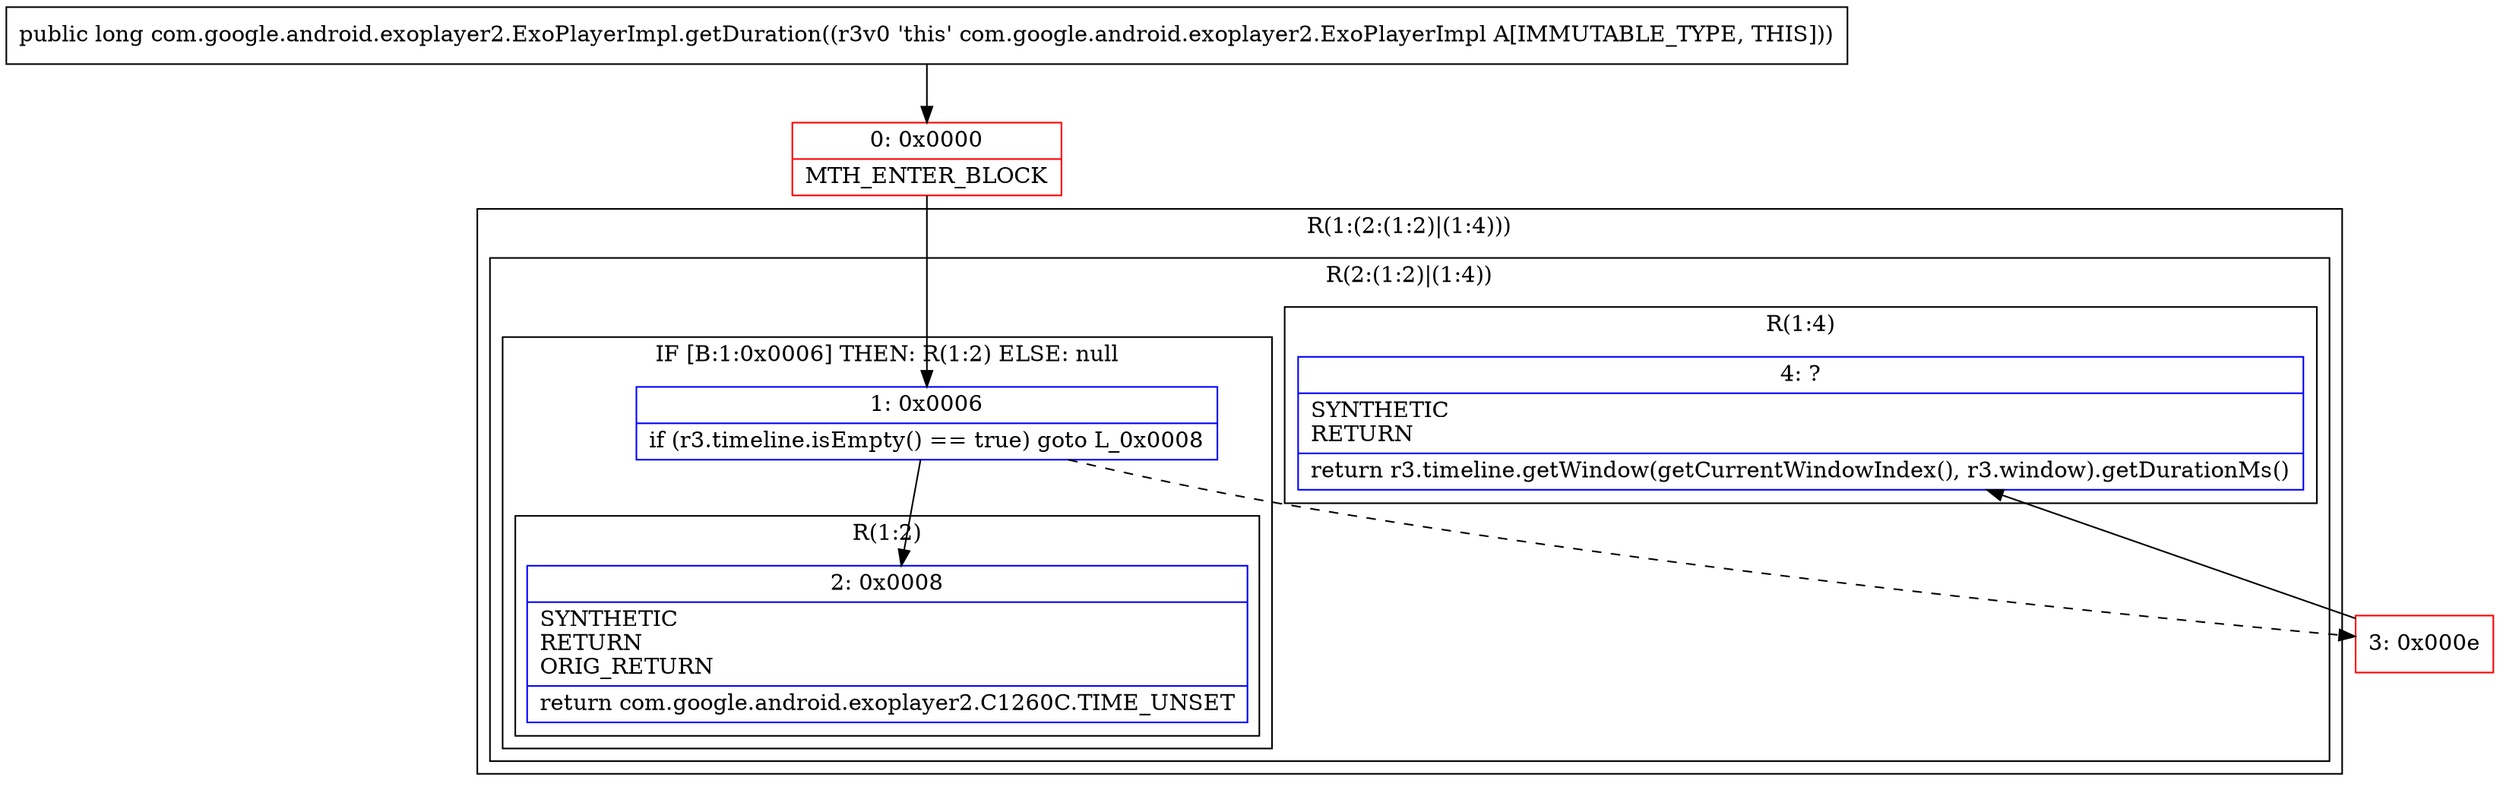 digraph "CFG forcom.google.android.exoplayer2.ExoPlayerImpl.getDuration()J" {
subgraph cluster_Region_1250777503 {
label = "R(1:(2:(1:2)|(1:4)))";
node [shape=record,color=blue];
subgraph cluster_Region_2093343765 {
label = "R(2:(1:2)|(1:4))";
node [shape=record,color=blue];
subgraph cluster_IfRegion_1555409890 {
label = "IF [B:1:0x0006] THEN: R(1:2) ELSE: null";
node [shape=record,color=blue];
Node_1 [shape=record,label="{1\:\ 0x0006|if (r3.timeline.isEmpty() == true) goto L_0x0008\l}"];
subgraph cluster_Region_709585317 {
label = "R(1:2)";
node [shape=record,color=blue];
Node_2 [shape=record,label="{2\:\ 0x0008|SYNTHETIC\lRETURN\lORIG_RETURN\l|return com.google.android.exoplayer2.C1260C.TIME_UNSET\l}"];
}
}
subgraph cluster_Region_170560722 {
label = "R(1:4)";
node [shape=record,color=blue];
Node_4 [shape=record,label="{4\:\ ?|SYNTHETIC\lRETURN\l|return r3.timeline.getWindow(getCurrentWindowIndex(), r3.window).getDurationMs()\l}"];
}
}
}
Node_0 [shape=record,color=red,label="{0\:\ 0x0000|MTH_ENTER_BLOCK\l}"];
Node_3 [shape=record,color=red,label="{3\:\ 0x000e}"];
MethodNode[shape=record,label="{public long com.google.android.exoplayer2.ExoPlayerImpl.getDuration((r3v0 'this' com.google.android.exoplayer2.ExoPlayerImpl A[IMMUTABLE_TYPE, THIS])) }"];
MethodNode -> Node_0;
Node_1 -> Node_2;
Node_1 -> Node_3[style=dashed];
Node_0 -> Node_1;
Node_3 -> Node_4;
}

